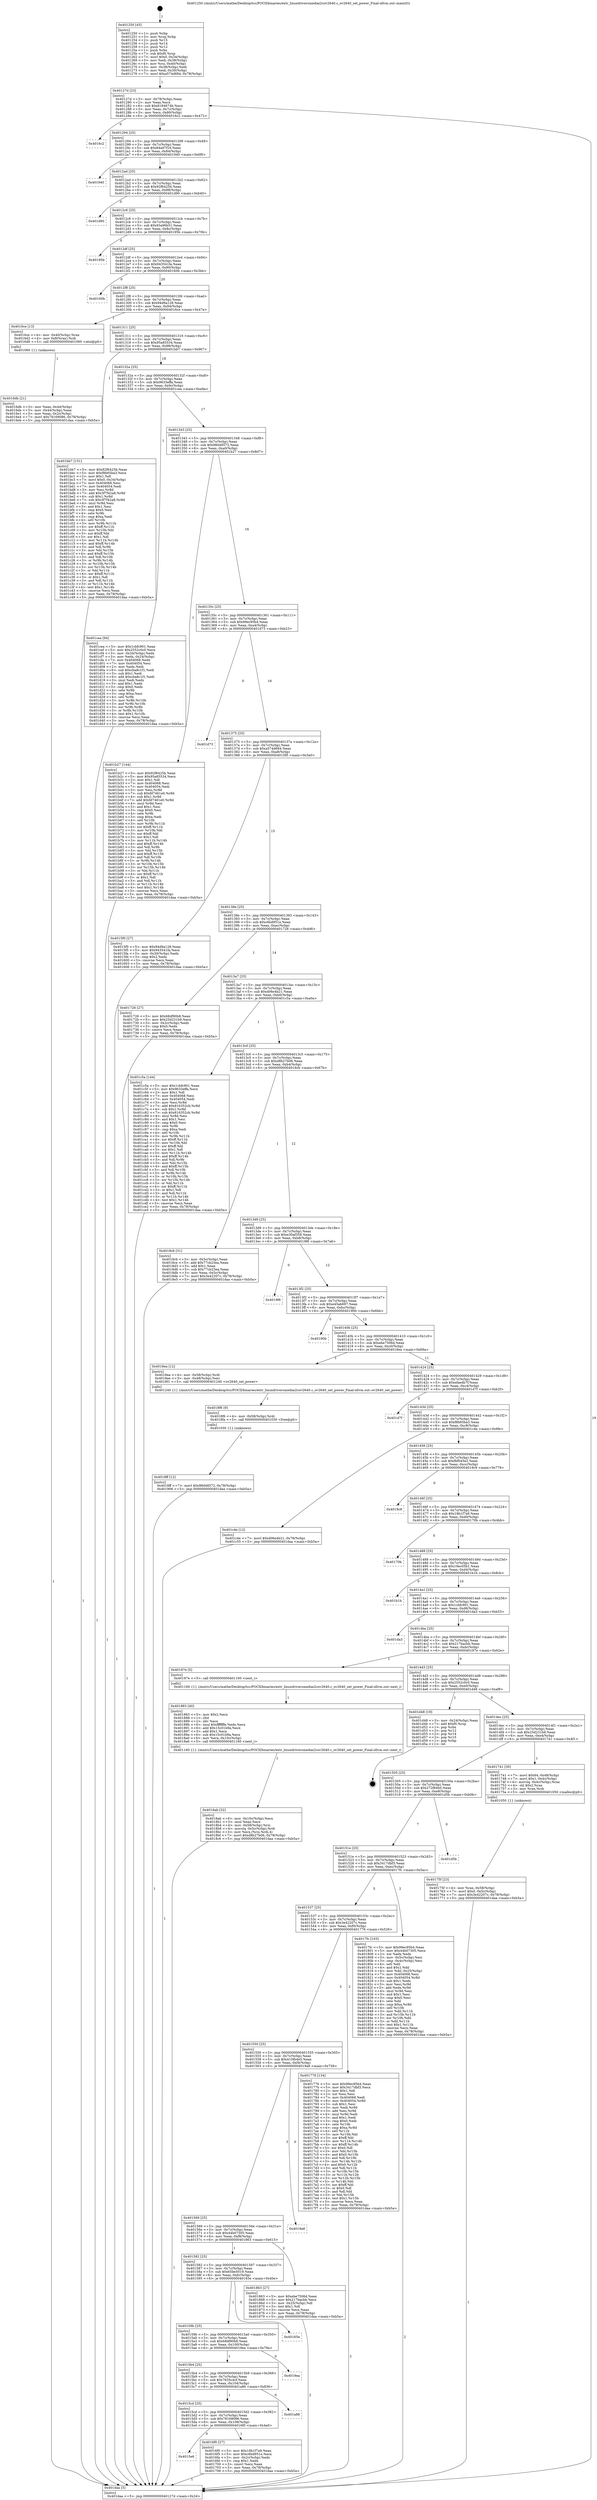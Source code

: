 digraph "0x401250" {
  label = "0x401250 (/mnt/c/Users/mathe/Desktop/tcc/POCII/binaries/extr_linuxdriversmediai2cov2640.c_ov2640_set_power_Final-ollvm.out::main(0))"
  labelloc = "t"
  node[shape=record]

  Entry [label="",width=0.3,height=0.3,shape=circle,fillcolor=black,style=filled]
  "0x40127d" [label="{
     0x40127d [23]\l
     | [instrs]\l
     &nbsp;&nbsp;0x40127d \<+3\>: mov -0x78(%rbp),%eax\l
     &nbsp;&nbsp;0x401280 \<+2\>: mov %eax,%ecx\l
     &nbsp;&nbsp;0x401282 \<+6\>: sub $0x8184674b,%ecx\l
     &nbsp;&nbsp;0x401288 \<+3\>: mov %eax,-0x7c(%rbp)\l
     &nbsp;&nbsp;0x40128b \<+3\>: mov %ecx,-0x80(%rbp)\l
     &nbsp;&nbsp;0x40128e \<+6\>: je 00000000004016c2 \<main+0x472\>\l
  }"]
  "0x4016c2" [label="{
     0x4016c2\l
  }", style=dashed]
  "0x401294" [label="{
     0x401294 [25]\l
     | [instrs]\l
     &nbsp;&nbsp;0x401294 \<+5\>: jmp 0000000000401299 \<main+0x49\>\l
     &nbsp;&nbsp;0x401299 \<+3\>: mov -0x7c(%rbp),%eax\l
     &nbsp;&nbsp;0x40129c \<+5\>: sub $0x84a97f16,%eax\l
     &nbsp;&nbsp;0x4012a1 \<+6\>: mov %eax,-0x84(%rbp)\l
     &nbsp;&nbsp;0x4012a7 \<+6\>: je 0000000000401940 \<main+0x6f0\>\l
  }"]
  Exit [label="",width=0.3,height=0.3,shape=circle,fillcolor=black,style=filled,peripheries=2]
  "0x401940" [label="{
     0x401940\l
  }", style=dashed]
  "0x4012ad" [label="{
     0x4012ad [25]\l
     | [instrs]\l
     &nbsp;&nbsp;0x4012ad \<+5\>: jmp 00000000004012b2 \<main+0x62\>\l
     &nbsp;&nbsp;0x4012b2 \<+3\>: mov -0x7c(%rbp),%eax\l
     &nbsp;&nbsp;0x4012b5 \<+5\>: sub $0x92f6425b,%eax\l
     &nbsp;&nbsp;0x4012ba \<+6\>: mov %eax,-0x88(%rbp)\l
     &nbsp;&nbsp;0x4012c0 \<+6\>: je 0000000000401d90 \<main+0xb40\>\l
  }"]
  "0x4018ff" [label="{
     0x4018ff [12]\l
     | [instrs]\l
     &nbsp;&nbsp;0x4018ff \<+7\>: movl $0x98d48572,-0x78(%rbp)\l
     &nbsp;&nbsp;0x401906 \<+5\>: jmp 0000000000401daa \<main+0xb5a\>\l
  }"]
  "0x401d90" [label="{
     0x401d90\l
  }", style=dashed]
  "0x4012c6" [label="{
     0x4012c6 [25]\l
     | [instrs]\l
     &nbsp;&nbsp;0x4012c6 \<+5\>: jmp 00000000004012cb \<main+0x7b\>\l
     &nbsp;&nbsp;0x4012cb \<+3\>: mov -0x7c(%rbp),%eax\l
     &nbsp;&nbsp;0x4012ce \<+5\>: sub $0x93a96b51,%eax\l
     &nbsp;&nbsp;0x4012d3 \<+6\>: mov %eax,-0x8c(%rbp)\l
     &nbsp;&nbsp;0x4012d9 \<+6\>: je 000000000040195b \<main+0x70b\>\l
  }"]
  "0x4018f6" [label="{
     0x4018f6 [9]\l
     | [instrs]\l
     &nbsp;&nbsp;0x4018f6 \<+4\>: mov -0x58(%rbp),%rdi\l
     &nbsp;&nbsp;0x4018fa \<+5\>: call 0000000000401030 \<free@plt\>\l
     | [calls]\l
     &nbsp;&nbsp;0x401030 \{1\} (unknown)\l
  }"]
  "0x40195b" [label="{
     0x40195b\l
  }", style=dashed]
  "0x4012df" [label="{
     0x4012df [25]\l
     | [instrs]\l
     &nbsp;&nbsp;0x4012df \<+5\>: jmp 00000000004012e4 \<main+0x94\>\l
     &nbsp;&nbsp;0x4012e4 \<+3\>: mov -0x7c(%rbp),%eax\l
     &nbsp;&nbsp;0x4012e7 \<+5\>: sub $0x943541fa,%eax\l
     &nbsp;&nbsp;0x4012ec \<+6\>: mov %eax,-0x90(%rbp)\l
     &nbsp;&nbsp;0x4012f2 \<+6\>: je 000000000040160b \<main+0x3bb\>\l
  }"]
  "0x4018ab" [label="{
     0x4018ab [32]\l
     | [instrs]\l
     &nbsp;&nbsp;0x4018ab \<+6\>: mov -0x10c(%rbp),%ecx\l
     &nbsp;&nbsp;0x4018b1 \<+3\>: imul %eax,%ecx\l
     &nbsp;&nbsp;0x4018b4 \<+4\>: mov -0x58(%rbp),%rsi\l
     &nbsp;&nbsp;0x4018b8 \<+4\>: movslq -0x5c(%rbp),%rdi\l
     &nbsp;&nbsp;0x4018bc \<+3\>: mov %ecx,(%rsi,%rdi,4)\l
     &nbsp;&nbsp;0x4018bf \<+7\>: movl $0xd8b27b06,-0x78(%rbp)\l
     &nbsp;&nbsp;0x4018c6 \<+5\>: jmp 0000000000401daa \<main+0xb5a\>\l
  }"]
  "0x40160b" [label="{
     0x40160b\l
  }", style=dashed]
  "0x4012f8" [label="{
     0x4012f8 [25]\l
     | [instrs]\l
     &nbsp;&nbsp;0x4012f8 \<+5\>: jmp 00000000004012fd \<main+0xad\>\l
     &nbsp;&nbsp;0x4012fd \<+3\>: mov -0x7c(%rbp),%eax\l
     &nbsp;&nbsp;0x401300 \<+5\>: sub $0x94d9a128,%eax\l
     &nbsp;&nbsp;0x401305 \<+6\>: mov %eax,-0x94(%rbp)\l
     &nbsp;&nbsp;0x40130b \<+6\>: je 00000000004016ce \<main+0x47e\>\l
  }"]
  "0x401883" [label="{
     0x401883 [40]\l
     | [instrs]\l
     &nbsp;&nbsp;0x401883 \<+5\>: mov $0x2,%ecx\l
     &nbsp;&nbsp;0x401888 \<+1\>: cltd\l
     &nbsp;&nbsp;0x401889 \<+2\>: idiv %ecx\l
     &nbsp;&nbsp;0x40188b \<+6\>: imul $0xfffffffe,%edx,%ecx\l
     &nbsp;&nbsp;0x401891 \<+6\>: add $0x15c01b9a,%ecx\l
     &nbsp;&nbsp;0x401897 \<+3\>: add $0x1,%ecx\l
     &nbsp;&nbsp;0x40189a \<+6\>: sub $0x15c01b9a,%ecx\l
     &nbsp;&nbsp;0x4018a0 \<+6\>: mov %ecx,-0x10c(%rbp)\l
     &nbsp;&nbsp;0x4018a6 \<+5\>: call 0000000000401160 \<next_i\>\l
     | [calls]\l
     &nbsp;&nbsp;0x401160 \{1\} (/mnt/c/Users/mathe/Desktop/tcc/POCII/binaries/extr_linuxdriversmediai2cov2640.c_ov2640_set_power_Final-ollvm.out::next_i)\l
  }"]
  "0x4016ce" [label="{
     0x4016ce [13]\l
     | [instrs]\l
     &nbsp;&nbsp;0x4016ce \<+4\>: mov -0x40(%rbp),%rax\l
     &nbsp;&nbsp;0x4016d2 \<+4\>: mov 0x8(%rax),%rdi\l
     &nbsp;&nbsp;0x4016d6 \<+5\>: call 0000000000401060 \<atoi@plt\>\l
     | [calls]\l
     &nbsp;&nbsp;0x401060 \{1\} (unknown)\l
  }"]
  "0x401311" [label="{
     0x401311 [25]\l
     | [instrs]\l
     &nbsp;&nbsp;0x401311 \<+5\>: jmp 0000000000401316 \<main+0xc6\>\l
     &nbsp;&nbsp;0x401316 \<+3\>: mov -0x7c(%rbp),%eax\l
     &nbsp;&nbsp;0x401319 \<+5\>: sub $0x95a85534,%eax\l
     &nbsp;&nbsp;0x40131e \<+6\>: mov %eax,-0x98(%rbp)\l
     &nbsp;&nbsp;0x401324 \<+6\>: je 0000000000401bb7 \<main+0x967\>\l
  }"]
  "0x40175f" [label="{
     0x40175f [23]\l
     | [instrs]\l
     &nbsp;&nbsp;0x40175f \<+4\>: mov %rax,-0x58(%rbp)\l
     &nbsp;&nbsp;0x401763 \<+7\>: movl $0x0,-0x5c(%rbp)\l
     &nbsp;&nbsp;0x40176a \<+7\>: movl $0x3e42207c,-0x78(%rbp)\l
     &nbsp;&nbsp;0x401771 \<+5\>: jmp 0000000000401daa \<main+0xb5a\>\l
  }"]
  "0x401bb7" [label="{
     0x401bb7 [151]\l
     | [instrs]\l
     &nbsp;&nbsp;0x401bb7 \<+5\>: mov $0x92f6425b,%eax\l
     &nbsp;&nbsp;0x401bbc \<+5\>: mov $0xf8b65ba3,%ecx\l
     &nbsp;&nbsp;0x401bc1 \<+2\>: mov $0x1,%dl\l
     &nbsp;&nbsp;0x401bc3 \<+7\>: movl $0x0,-0x34(%rbp)\l
     &nbsp;&nbsp;0x401bca \<+7\>: mov 0x404068,%esi\l
     &nbsp;&nbsp;0x401bd1 \<+7\>: mov 0x404054,%edi\l
     &nbsp;&nbsp;0x401bd8 \<+3\>: mov %esi,%r8d\l
     &nbsp;&nbsp;0x401bdb \<+7\>: add $0x3f7f42a8,%r8d\l
     &nbsp;&nbsp;0x401be2 \<+4\>: sub $0x1,%r8d\l
     &nbsp;&nbsp;0x401be6 \<+7\>: sub $0x3f7f42a8,%r8d\l
     &nbsp;&nbsp;0x401bed \<+4\>: imul %r8d,%esi\l
     &nbsp;&nbsp;0x401bf1 \<+3\>: and $0x1,%esi\l
     &nbsp;&nbsp;0x401bf4 \<+3\>: cmp $0x0,%esi\l
     &nbsp;&nbsp;0x401bf7 \<+4\>: sete %r9b\l
     &nbsp;&nbsp;0x401bfb \<+3\>: cmp $0xa,%edi\l
     &nbsp;&nbsp;0x401bfe \<+4\>: setl %r10b\l
     &nbsp;&nbsp;0x401c02 \<+3\>: mov %r9b,%r11b\l
     &nbsp;&nbsp;0x401c05 \<+4\>: xor $0xff,%r11b\l
     &nbsp;&nbsp;0x401c09 \<+3\>: mov %r10b,%bl\l
     &nbsp;&nbsp;0x401c0c \<+3\>: xor $0xff,%bl\l
     &nbsp;&nbsp;0x401c0f \<+3\>: xor $0x1,%dl\l
     &nbsp;&nbsp;0x401c12 \<+3\>: mov %r11b,%r14b\l
     &nbsp;&nbsp;0x401c15 \<+4\>: and $0xff,%r14b\l
     &nbsp;&nbsp;0x401c19 \<+3\>: and %dl,%r9b\l
     &nbsp;&nbsp;0x401c1c \<+3\>: mov %bl,%r15b\l
     &nbsp;&nbsp;0x401c1f \<+4\>: and $0xff,%r15b\l
     &nbsp;&nbsp;0x401c23 \<+3\>: and %dl,%r10b\l
     &nbsp;&nbsp;0x401c26 \<+3\>: or %r9b,%r14b\l
     &nbsp;&nbsp;0x401c29 \<+3\>: or %r10b,%r15b\l
     &nbsp;&nbsp;0x401c2c \<+3\>: xor %r15b,%r14b\l
     &nbsp;&nbsp;0x401c2f \<+3\>: or %bl,%r11b\l
     &nbsp;&nbsp;0x401c32 \<+4\>: xor $0xff,%r11b\l
     &nbsp;&nbsp;0x401c36 \<+3\>: or $0x1,%dl\l
     &nbsp;&nbsp;0x401c39 \<+3\>: and %dl,%r11b\l
     &nbsp;&nbsp;0x401c3c \<+3\>: or %r11b,%r14b\l
     &nbsp;&nbsp;0x401c3f \<+4\>: test $0x1,%r14b\l
     &nbsp;&nbsp;0x401c43 \<+3\>: cmovne %ecx,%eax\l
     &nbsp;&nbsp;0x401c46 \<+3\>: mov %eax,-0x78(%rbp)\l
     &nbsp;&nbsp;0x401c49 \<+5\>: jmp 0000000000401daa \<main+0xb5a\>\l
  }"]
  "0x40132a" [label="{
     0x40132a [25]\l
     | [instrs]\l
     &nbsp;&nbsp;0x40132a \<+5\>: jmp 000000000040132f \<main+0xdf\>\l
     &nbsp;&nbsp;0x40132f \<+3\>: mov -0x7c(%rbp),%eax\l
     &nbsp;&nbsp;0x401332 \<+5\>: sub $0x9633effa,%eax\l
     &nbsp;&nbsp;0x401337 \<+6\>: mov %eax,-0x9c(%rbp)\l
     &nbsp;&nbsp;0x40133d \<+6\>: je 0000000000401cea \<main+0xa9a\>\l
  }"]
  "0x4015e6" [label="{
     0x4015e6\l
  }", style=dashed]
  "0x401cea" [label="{
     0x401cea [94]\l
     | [instrs]\l
     &nbsp;&nbsp;0x401cea \<+5\>: mov $0x1cbfc901,%eax\l
     &nbsp;&nbsp;0x401cef \<+5\>: mov $0x2552c0c0,%ecx\l
     &nbsp;&nbsp;0x401cf4 \<+3\>: mov -0x34(%rbp),%edx\l
     &nbsp;&nbsp;0x401cf7 \<+3\>: mov %edx,-0x24(%rbp)\l
     &nbsp;&nbsp;0x401cfa \<+7\>: mov 0x404068,%edx\l
     &nbsp;&nbsp;0x401d01 \<+7\>: mov 0x404054,%esi\l
     &nbsp;&nbsp;0x401d08 \<+2\>: mov %edx,%edi\l
     &nbsp;&nbsp;0x401d0a \<+6\>: sub $0xcba8c1f1,%edi\l
     &nbsp;&nbsp;0x401d10 \<+3\>: sub $0x1,%edi\l
     &nbsp;&nbsp;0x401d13 \<+6\>: add $0xcba8c1f1,%edi\l
     &nbsp;&nbsp;0x401d19 \<+3\>: imul %edi,%edx\l
     &nbsp;&nbsp;0x401d1c \<+3\>: and $0x1,%edx\l
     &nbsp;&nbsp;0x401d1f \<+3\>: cmp $0x0,%edx\l
     &nbsp;&nbsp;0x401d22 \<+4\>: sete %r8b\l
     &nbsp;&nbsp;0x401d26 \<+3\>: cmp $0xa,%esi\l
     &nbsp;&nbsp;0x401d29 \<+4\>: setl %r9b\l
     &nbsp;&nbsp;0x401d2d \<+3\>: mov %r8b,%r10b\l
     &nbsp;&nbsp;0x401d30 \<+3\>: and %r9b,%r10b\l
     &nbsp;&nbsp;0x401d33 \<+3\>: xor %r9b,%r8b\l
     &nbsp;&nbsp;0x401d36 \<+3\>: or %r8b,%r10b\l
     &nbsp;&nbsp;0x401d39 \<+4\>: test $0x1,%r10b\l
     &nbsp;&nbsp;0x401d3d \<+3\>: cmovne %ecx,%eax\l
     &nbsp;&nbsp;0x401d40 \<+3\>: mov %eax,-0x78(%rbp)\l
     &nbsp;&nbsp;0x401d43 \<+5\>: jmp 0000000000401daa \<main+0xb5a\>\l
  }"]
  "0x401343" [label="{
     0x401343 [25]\l
     | [instrs]\l
     &nbsp;&nbsp;0x401343 \<+5\>: jmp 0000000000401348 \<main+0xf8\>\l
     &nbsp;&nbsp;0x401348 \<+3\>: mov -0x7c(%rbp),%eax\l
     &nbsp;&nbsp;0x40134b \<+5\>: sub $0x98d48572,%eax\l
     &nbsp;&nbsp;0x401350 \<+6\>: mov %eax,-0xa0(%rbp)\l
     &nbsp;&nbsp;0x401356 \<+6\>: je 0000000000401b27 \<main+0x8d7\>\l
  }"]
  "0x4016f0" [label="{
     0x4016f0 [27]\l
     | [instrs]\l
     &nbsp;&nbsp;0x4016f0 \<+5\>: mov $0x18b1f7a9,%eax\l
     &nbsp;&nbsp;0x4016f5 \<+5\>: mov $0xc6bd951e,%ecx\l
     &nbsp;&nbsp;0x4016fa \<+3\>: mov -0x2c(%rbp),%edx\l
     &nbsp;&nbsp;0x4016fd \<+3\>: cmp $0x1,%edx\l
     &nbsp;&nbsp;0x401700 \<+3\>: cmovl %ecx,%eax\l
     &nbsp;&nbsp;0x401703 \<+3\>: mov %eax,-0x78(%rbp)\l
     &nbsp;&nbsp;0x401706 \<+5\>: jmp 0000000000401daa \<main+0xb5a\>\l
  }"]
  "0x401b27" [label="{
     0x401b27 [144]\l
     | [instrs]\l
     &nbsp;&nbsp;0x401b27 \<+5\>: mov $0x92f6425b,%eax\l
     &nbsp;&nbsp;0x401b2c \<+5\>: mov $0x95a85534,%ecx\l
     &nbsp;&nbsp;0x401b31 \<+2\>: mov $0x1,%dl\l
     &nbsp;&nbsp;0x401b33 \<+7\>: mov 0x404068,%esi\l
     &nbsp;&nbsp;0x401b3a \<+7\>: mov 0x404054,%edi\l
     &nbsp;&nbsp;0x401b41 \<+3\>: mov %esi,%r8d\l
     &nbsp;&nbsp;0x401b44 \<+7\>: sub $0xfd7461e0,%r8d\l
     &nbsp;&nbsp;0x401b4b \<+4\>: sub $0x1,%r8d\l
     &nbsp;&nbsp;0x401b4f \<+7\>: add $0xfd7461e0,%r8d\l
     &nbsp;&nbsp;0x401b56 \<+4\>: imul %r8d,%esi\l
     &nbsp;&nbsp;0x401b5a \<+3\>: and $0x1,%esi\l
     &nbsp;&nbsp;0x401b5d \<+3\>: cmp $0x0,%esi\l
     &nbsp;&nbsp;0x401b60 \<+4\>: sete %r9b\l
     &nbsp;&nbsp;0x401b64 \<+3\>: cmp $0xa,%edi\l
     &nbsp;&nbsp;0x401b67 \<+4\>: setl %r10b\l
     &nbsp;&nbsp;0x401b6b \<+3\>: mov %r9b,%r11b\l
     &nbsp;&nbsp;0x401b6e \<+4\>: xor $0xff,%r11b\l
     &nbsp;&nbsp;0x401b72 \<+3\>: mov %r10b,%bl\l
     &nbsp;&nbsp;0x401b75 \<+3\>: xor $0xff,%bl\l
     &nbsp;&nbsp;0x401b78 \<+3\>: xor $0x1,%dl\l
     &nbsp;&nbsp;0x401b7b \<+3\>: mov %r11b,%r14b\l
     &nbsp;&nbsp;0x401b7e \<+4\>: and $0xff,%r14b\l
     &nbsp;&nbsp;0x401b82 \<+3\>: and %dl,%r9b\l
     &nbsp;&nbsp;0x401b85 \<+3\>: mov %bl,%r15b\l
     &nbsp;&nbsp;0x401b88 \<+4\>: and $0xff,%r15b\l
     &nbsp;&nbsp;0x401b8c \<+3\>: and %dl,%r10b\l
     &nbsp;&nbsp;0x401b8f \<+3\>: or %r9b,%r14b\l
     &nbsp;&nbsp;0x401b92 \<+3\>: or %r10b,%r15b\l
     &nbsp;&nbsp;0x401b95 \<+3\>: xor %r15b,%r14b\l
     &nbsp;&nbsp;0x401b98 \<+3\>: or %bl,%r11b\l
     &nbsp;&nbsp;0x401b9b \<+4\>: xor $0xff,%r11b\l
     &nbsp;&nbsp;0x401b9f \<+3\>: or $0x1,%dl\l
     &nbsp;&nbsp;0x401ba2 \<+3\>: and %dl,%r11b\l
     &nbsp;&nbsp;0x401ba5 \<+3\>: or %r11b,%r14b\l
     &nbsp;&nbsp;0x401ba8 \<+4\>: test $0x1,%r14b\l
     &nbsp;&nbsp;0x401bac \<+3\>: cmovne %ecx,%eax\l
     &nbsp;&nbsp;0x401baf \<+3\>: mov %eax,-0x78(%rbp)\l
     &nbsp;&nbsp;0x401bb2 \<+5\>: jmp 0000000000401daa \<main+0xb5a\>\l
  }"]
  "0x40135c" [label="{
     0x40135c [25]\l
     | [instrs]\l
     &nbsp;&nbsp;0x40135c \<+5\>: jmp 0000000000401361 \<main+0x111\>\l
     &nbsp;&nbsp;0x401361 \<+3\>: mov -0x7c(%rbp),%eax\l
     &nbsp;&nbsp;0x401364 \<+5\>: sub $0x99ec95b4,%eax\l
     &nbsp;&nbsp;0x401369 \<+6\>: mov %eax,-0xa4(%rbp)\l
     &nbsp;&nbsp;0x40136f \<+6\>: je 0000000000401d73 \<main+0xb23\>\l
  }"]
  "0x4015cd" [label="{
     0x4015cd [25]\l
     | [instrs]\l
     &nbsp;&nbsp;0x4015cd \<+5\>: jmp 00000000004015d2 \<main+0x382\>\l
     &nbsp;&nbsp;0x4015d2 \<+3\>: mov -0x7c(%rbp),%eax\l
     &nbsp;&nbsp;0x4015d5 \<+5\>: sub $0x78169086,%eax\l
     &nbsp;&nbsp;0x4015da \<+6\>: mov %eax,-0x108(%rbp)\l
     &nbsp;&nbsp;0x4015e0 \<+6\>: je 00000000004016f0 \<main+0x4a0\>\l
  }"]
  "0x401d73" [label="{
     0x401d73\l
  }", style=dashed]
  "0x401375" [label="{
     0x401375 [25]\l
     | [instrs]\l
     &nbsp;&nbsp;0x401375 \<+5\>: jmp 000000000040137a \<main+0x12a\>\l
     &nbsp;&nbsp;0x40137a \<+3\>: mov -0x7c(%rbp),%eax\l
     &nbsp;&nbsp;0x40137d \<+5\>: sub $0xa574d684,%eax\l
     &nbsp;&nbsp;0x401382 \<+6\>: mov %eax,-0xa8(%rbp)\l
     &nbsp;&nbsp;0x401388 \<+6\>: je 00000000004015f0 \<main+0x3a0\>\l
  }"]
  "0x401a86" [label="{
     0x401a86\l
  }", style=dashed]
  "0x4015f0" [label="{
     0x4015f0 [27]\l
     | [instrs]\l
     &nbsp;&nbsp;0x4015f0 \<+5\>: mov $0x94d9a128,%eax\l
     &nbsp;&nbsp;0x4015f5 \<+5\>: mov $0x943541fa,%ecx\l
     &nbsp;&nbsp;0x4015fa \<+3\>: mov -0x30(%rbp),%edx\l
     &nbsp;&nbsp;0x4015fd \<+3\>: cmp $0x2,%edx\l
     &nbsp;&nbsp;0x401600 \<+3\>: cmovne %ecx,%eax\l
     &nbsp;&nbsp;0x401603 \<+3\>: mov %eax,-0x78(%rbp)\l
     &nbsp;&nbsp;0x401606 \<+5\>: jmp 0000000000401daa \<main+0xb5a\>\l
  }"]
  "0x40138e" [label="{
     0x40138e [25]\l
     | [instrs]\l
     &nbsp;&nbsp;0x40138e \<+5\>: jmp 0000000000401393 \<main+0x143\>\l
     &nbsp;&nbsp;0x401393 \<+3\>: mov -0x7c(%rbp),%eax\l
     &nbsp;&nbsp;0x401396 \<+5\>: sub $0xc6bd951e,%eax\l
     &nbsp;&nbsp;0x40139b \<+6\>: mov %eax,-0xac(%rbp)\l
     &nbsp;&nbsp;0x4013a1 \<+6\>: je 0000000000401726 \<main+0x4d6\>\l
  }"]
  "0x401daa" [label="{
     0x401daa [5]\l
     | [instrs]\l
     &nbsp;&nbsp;0x401daa \<+5\>: jmp 000000000040127d \<main+0x2d\>\l
  }"]
  "0x401250" [label="{
     0x401250 [45]\l
     | [instrs]\l
     &nbsp;&nbsp;0x401250 \<+1\>: push %rbp\l
     &nbsp;&nbsp;0x401251 \<+3\>: mov %rsp,%rbp\l
     &nbsp;&nbsp;0x401254 \<+2\>: push %r15\l
     &nbsp;&nbsp;0x401256 \<+2\>: push %r14\l
     &nbsp;&nbsp;0x401258 \<+2\>: push %r12\l
     &nbsp;&nbsp;0x40125a \<+1\>: push %rbx\l
     &nbsp;&nbsp;0x40125b \<+7\>: sub $0xf0,%rsp\l
     &nbsp;&nbsp;0x401262 \<+7\>: movl $0x0,-0x34(%rbp)\l
     &nbsp;&nbsp;0x401269 \<+3\>: mov %edi,-0x38(%rbp)\l
     &nbsp;&nbsp;0x40126c \<+4\>: mov %rsi,-0x40(%rbp)\l
     &nbsp;&nbsp;0x401270 \<+3\>: mov -0x38(%rbp),%edi\l
     &nbsp;&nbsp;0x401273 \<+3\>: mov %edi,-0x30(%rbp)\l
     &nbsp;&nbsp;0x401276 \<+7\>: movl $0xa574d684,-0x78(%rbp)\l
  }"]
  "0x4016db" [label="{
     0x4016db [21]\l
     | [instrs]\l
     &nbsp;&nbsp;0x4016db \<+3\>: mov %eax,-0x44(%rbp)\l
     &nbsp;&nbsp;0x4016de \<+3\>: mov -0x44(%rbp),%eax\l
     &nbsp;&nbsp;0x4016e1 \<+3\>: mov %eax,-0x2c(%rbp)\l
     &nbsp;&nbsp;0x4016e4 \<+7\>: movl $0x78169086,-0x78(%rbp)\l
     &nbsp;&nbsp;0x4016eb \<+5\>: jmp 0000000000401daa \<main+0xb5a\>\l
  }"]
  "0x4015b4" [label="{
     0x4015b4 [25]\l
     | [instrs]\l
     &nbsp;&nbsp;0x4015b4 \<+5\>: jmp 00000000004015b9 \<main+0x369\>\l
     &nbsp;&nbsp;0x4015b9 \<+3\>: mov -0x7c(%rbp),%eax\l
     &nbsp;&nbsp;0x4015bc \<+5\>: sub $0x7635c4cf,%eax\l
     &nbsp;&nbsp;0x4015c1 \<+6\>: mov %eax,-0x104(%rbp)\l
     &nbsp;&nbsp;0x4015c7 \<+6\>: je 0000000000401a86 \<main+0x836\>\l
  }"]
  "0x401726" [label="{
     0x401726 [27]\l
     | [instrs]\l
     &nbsp;&nbsp;0x401726 \<+5\>: mov $0x68df90b8,%eax\l
     &nbsp;&nbsp;0x40172b \<+5\>: mov $0x25d231b9,%ecx\l
     &nbsp;&nbsp;0x401730 \<+3\>: mov -0x2c(%rbp),%edx\l
     &nbsp;&nbsp;0x401733 \<+3\>: cmp $0x0,%edx\l
     &nbsp;&nbsp;0x401736 \<+3\>: cmove %ecx,%eax\l
     &nbsp;&nbsp;0x401739 \<+3\>: mov %eax,-0x78(%rbp)\l
     &nbsp;&nbsp;0x40173c \<+5\>: jmp 0000000000401daa \<main+0xb5a\>\l
  }"]
  "0x4013a7" [label="{
     0x4013a7 [25]\l
     | [instrs]\l
     &nbsp;&nbsp;0x4013a7 \<+5\>: jmp 00000000004013ac \<main+0x15c\>\l
     &nbsp;&nbsp;0x4013ac \<+3\>: mov -0x7c(%rbp),%eax\l
     &nbsp;&nbsp;0x4013af \<+5\>: sub $0xd06e4b21,%eax\l
     &nbsp;&nbsp;0x4013b4 \<+6\>: mov %eax,-0xb0(%rbp)\l
     &nbsp;&nbsp;0x4013ba \<+6\>: je 0000000000401c5a \<main+0xa0a\>\l
  }"]
  "0x4019ea" [label="{
     0x4019ea\l
  }", style=dashed]
  "0x401c5a" [label="{
     0x401c5a [144]\l
     | [instrs]\l
     &nbsp;&nbsp;0x401c5a \<+5\>: mov $0x1cbfc901,%eax\l
     &nbsp;&nbsp;0x401c5f \<+5\>: mov $0x9633effa,%ecx\l
     &nbsp;&nbsp;0x401c64 \<+2\>: mov $0x1,%dl\l
     &nbsp;&nbsp;0x401c66 \<+7\>: mov 0x404068,%esi\l
     &nbsp;&nbsp;0x401c6d \<+7\>: mov 0x404054,%edi\l
     &nbsp;&nbsp;0x401c74 \<+3\>: mov %esi,%r8d\l
     &nbsp;&nbsp;0x401c77 \<+7\>: add $0x816352cb,%r8d\l
     &nbsp;&nbsp;0x401c7e \<+4\>: sub $0x1,%r8d\l
     &nbsp;&nbsp;0x401c82 \<+7\>: sub $0x816352cb,%r8d\l
     &nbsp;&nbsp;0x401c89 \<+4\>: imul %r8d,%esi\l
     &nbsp;&nbsp;0x401c8d \<+3\>: and $0x1,%esi\l
     &nbsp;&nbsp;0x401c90 \<+3\>: cmp $0x0,%esi\l
     &nbsp;&nbsp;0x401c93 \<+4\>: sete %r9b\l
     &nbsp;&nbsp;0x401c97 \<+3\>: cmp $0xa,%edi\l
     &nbsp;&nbsp;0x401c9a \<+4\>: setl %r10b\l
     &nbsp;&nbsp;0x401c9e \<+3\>: mov %r9b,%r11b\l
     &nbsp;&nbsp;0x401ca1 \<+4\>: xor $0xff,%r11b\l
     &nbsp;&nbsp;0x401ca5 \<+3\>: mov %r10b,%bl\l
     &nbsp;&nbsp;0x401ca8 \<+3\>: xor $0xff,%bl\l
     &nbsp;&nbsp;0x401cab \<+3\>: xor $0x1,%dl\l
     &nbsp;&nbsp;0x401cae \<+3\>: mov %r11b,%r14b\l
     &nbsp;&nbsp;0x401cb1 \<+4\>: and $0xff,%r14b\l
     &nbsp;&nbsp;0x401cb5 \<+3\>: and %dl,%r9b\l
     &nbsp;&nbsp;0x401cb8 \<+3\>: mov %bl,%r15b\l
     &nbsp;&nbsp;0x401cbb \<+4\>: and $0xff,%r15b\l
     &nbsp;&nbsp;0x401cbf \<+3\>: and %dl,%r10b\l
     &nbsp;&nbsp;0x401cc2 \<+3\>: or %r9b,%r14b\l
     &nbsp;&nbsp;0x401cc5 \<+3\>: or %r10b,%r15b\l
     &nbsp;&nbsp;0x401cc8 \<+3\>: xor %r15b,%r14b\l
     &nbsp;&nbsp;0x401ccb \<+3\>: or %bl,%r11b\l
     &nbsp;&nbsp;0x401cce \<+4\>: xor $0xff,%r11b\l
     &nbsp;&nbsp;0x401cd2 \<+3\>: or $0x1,%dl\l
     &nbsp;&nbsp;0x401cd5 \<+3\>: and %dl,%r11b\l
     &nbsp;&nbsp;0x401cd8 \<+3\>: or %r11b,%r14b\l
     &nbsp;&nbsp;0x401cdb \<+4\>: test $0x1,%r14b\l
     &nbsp;&nbsp;0x401cdf \<+3\>: cmovne %ecx,%eax\l
     &nbsp;&nbsp;0x401ce2 \<+3\>: mov %eax,-0x78(%rbp)\l
     &nbsp;&nbsp;0x401ce5 \<+5\>: jmp 0000000000401daa \<main+0xb5a\>\l
  }"]
  "0x4013c0" [label="{
     0x4013c0 [25]\l
     | [instrs]\l
     &nbsp;&nbsp;0x4013c0 \<+5\>: jmp 00000000004013c5 \<main+0x175\>\l
     &nbsp;&nbsp;0x4013c5 \<+3\>: mov -0x7c(%rbp),%eax\l
     &nbsp;&nbsp;0x4013c8 \<+5\>: sub $0xd8b27b06,%eax\l
     &nbsp;&nbsp;0x4013cd \<+6\>: mov %eax,-0xb4(%rbp)\l
     &nbsp;&nbsp;0x4013d3 \<+6\>: je 00000000004018cb \<main+0x67b\>\l
  }"]
  "0x40159b" [label="{
     0x40159b [25]\l
     | [instrs]\l
     &nbsp;&nbsp;0x40159b \<+5\>: jmp 00000000004015a0 \<main+0x350\>\l
     &nbsp;&nbsp;0x4015a0 \<+3\>: mov -0x7c(%rbp),%eax\l
     &nbsp;&nbsp;0x4015a3 \<+5\>: sub $0x68df90b8,%eax\l
     &nbsp;&nbsp;0x4015a8 \<+6\>: mov %eax,-0x100(%rbp)\l
     &nbsp;&nbsp;0x4015ae \<+6\>: je 00000000004019ea \<main+0x79a\>\l
  }"]
  "0x4018cb" [label="{
     0x4018cb [31]\l
     | [instrs]\l
     &nbsp;&nbsp;0x4018cb \<+3\>: mov -0x5c(%rbp),%eax\l
     &nbsp;&nbsp;0x4018ce \<+5\>: add $0x77cb23ea,%eax\l
     &nbsp;&nbsp;0x4018d3 \<+3\>: add $0x1,%eax\l
     &nbsp;&nbsp;0x4018d6 \<+5\>: sub $0x77cb23ea,%eax\l
     &nbsp;&nbsp;0x4018db \<+3\>: mov %eax,-0x5c(%rbp)\l
     &nbsp;&nbsp;0x4018de \<+7\>: movl $0x3e42207c,-0x78(%rbp)\l
     &nbsp;&nbsp;0x4018e5 \<+5\>: jmp 0000000000401daa \<main+0xb5a\>\l
  }"]
  "0x4013d9" [label="{
     0x4013d9 [25]\l
     | [instrs]\l
     &nbsp;&nbsp;0x4013d9 \<+5\>: jmp 00000000004013de \<main+0x18e\>\l
     &nbsp;&nbsp;0x4013de \<+3\>: mov -0x7c(%rbp),%eax\l
     &nbsp;&nbsp;0x4013e1 \<+5\>: sub $0xe30af358,%eax\l
     &nbsp;&nbsp;0x4013e6 \<+6\>: mov %eax,-0xb8(%rbp)\l
     &nbsp;&nbsp;0x4013ec \<+6\>: je 00000000004019f6 \<main+0x7a6\>\l
  }"]
  "0x40165e" [label="{
     0x40165e\l
  }", style=dashed]
  "0x4019f6" [label="{
     0x4019f6\l
  }", style=dashed]
  "0x4013f2" [label="{
     0x4013f2 [25]\l
     | [instrs]\l
     &nbsp;&nbsp;0x4013f2 \<+5\>: jmp 00000000004013f7 \<main+0x1a7\>\l
     &nbsp;&nbsp;0x4013f7 \<+3\>: mov -0x7c(%rbp),%eax\l
     &nbsp;&nbsp;0x4013fa \<+5\>: sub $0xe45ab697,%eax\l
     &nbsp;&nbsp;0x4013ff \<+6\>: mov %eax,-0xbc(%rbp)\l
     &nbsp;&nbsp;0x401405 \<+6\>: je 000000000040190b \<main+0x6bb\>\l
  }"]
  "0x401582" [label="{
     0x401582 [25]\l
     | [instrs]\l
     &nbsp;&nbsp;0x401582 \<+5\>: jmp 0000000000401587 \<main+0x337\>\l
     &nbsp;&nbsp;0x401587 \<+3\>: mov -0x7c(%rbp),%eax\l
     &nbsp;&nbsp;0x40158a \<+5\>: sub $0x65be5019,%eax\l
     &nbsp;&nbsp;0x40158f \<+6\>: mov %eax,-0xfc(%rbp)\l
     &nbsp;&nbsp;0x401595 \<+6\>: je 000000000040165e \<main+0x40e\>\l
  }"]
  "0x40190b" [label="{
     0x40190b\l
  }", style=dashed]
  "0x40140b" [label="{
     0x40140b [25]\l
     | [instrs]\l
     &nbsp;&nbsp;0x40140b \<+5\>: jmp 0000000000401410 \<main+0x1c0\>\l
     &nbsp;&nbsp;0x401410 \<+3\>: mov -0x7c(%rbp),%eax\l
     &nbsp;&nbsp;0x401413 \<+5\>: sub $0xebe7506d,%eax\l
     &nbsp;&nbsp;0x401418 \<+6\>: mov %eax,-0xc0(%rbp)\l
     &nbsp;&nbsp;0x40141e \<+6\>: je 00000000004018ea \<main+0x69a\>\l
  }"]
  "0x401863" [label="{
     0x401863 [27]\l
     | [instrs]\l
     &nbsp;&nbsp;0x401863 \<+5\>: mov $0xebe7506d,%eax\l
     &nbsp;&nbsp;0x401868 \<+5\>: mov $0x217bacbb,%ecx\l
     &nbsp;&nbsp;0x40186d \<+3\>: mov -0x25(%rbp),%dl\l
     &nbsp;&nbsp;0x401870 \<+3\>: test $0x1,%dl\l
     &nbsp;&nbsp;0x401873 \<+3\>: cmovne %ecx,%eax\l
     &nbsp;&nbsp;0x401876 \<+3\>: mov %eax,-0x78(%rbp)\l
     &nbsp;&nbsp;0x401879 \<+5\>: jmp 0000000000401daa \<main+0xb5a\>\l
  }"]
  "0x4018ea" [label="{
     0x4018ea [12]\l
     | [instrs]\l
     &nbsp;&nbsp;0x4018ea \<+4\>: mov -0x58(%rbp),%rdi\l
     &nbsp;&nbsp;0x4018ee \<+3\>: mov -0x48(%rbp),%esi\l
     &nbsp;&nbsp;0x4018f1 \<+5\>: call 0000000000401240 \<ov2640_set_power\>\l
     | [calls]\l
     &nbsp;&nbsp;0x401240 \{1\} (/mnt/c/Users/mathe/Desktop/tcc/POCII/binaries/extr_linuxdriversmediai2cov2640.c_ov2640_set_power_Final-ollvm.out::ov2640_set_power)\l
  }"]
  "0x401424" [label="{
     0x401424 [25]\l
     | [instrs]\l
     &nbsp;&nbsp;0x401424 \<+5\>: jmp 0000000000401429 \<main+0x1d9\>\l
     &nbsp;&nbsp;0x401429 \<+3\>: mov -0x7c(%rbp),%eax\l
     &nbsp;&nbsp;0x40142c \<+5\>: sub $0xefaedb7f,%eax\l
     &nbsp;&nbsp;0x401431 \<+6\>: mov %eax,-0xc4(%rbp)\l
     &nbsp;&nbsp;0x401437 \<+6\>: je 0000000000401d7f \<main+0xb2f\>\l
  }"]
  "0x401569" [label="{
     0x401569 [25]\l
     | [instrs]\l
     &nbsp;&nbsp;0x401569 \<+5\>: jmp 000000000040156e \<main+0x31e\>\l
     &nbsp;&nbsp;0x40156e \<+3\>: mov -0x7c(%rbp),%eax\l
     &nbsp;&nbsp;0x401571 \<+5\>: sub $0x44b07305,%eax\l
     &nbsp;&nbsp;0x401576 \<+6\>: mov %eax,-0xf8(%rbp)\l
     &nbsp;&nbsp;0x40157c \<+6\>: je 0000000000401863 \<main+0x613\>\l
  }"]
  "0x401d7f" [label="{
     0x401d7f\l
  }", style=dashed]
  "0x40143d" [label="{
     0x40143d [25]\l
     | [instrs]\l
     &nbsp;&nbsp;0x40143d \<+5\>: jmp 0000000000401442 \<main+0x1f2\>\l
     &nbsp;&nbsp;0x401442 \<+3\>: mov -0x7c(%rbp),%eax\l
     &nbsp;&nbsp;0x401445 \<+5\>: sub $0xf8b65ba3,%eax\l
     &nbsp;&nbsp;0x40144a \<+6\>: mov %eax,-0xc8(%rbp)\l
     &nbsp;&nbsp;0x401450 \<+6\>: je 0000000000401c4e \<main+0x9fe\>\l
  }"]
  "0x4019a8" [label="{
     0x4019a8\l
  }", style=dashed]
  "0x401c4e" [label="{
     0x401c4e [12]\l
     | [instrs]\l
     &nbsp;&nbsp;0x401c4e \<+7\>: movl $0xd06e4b21,-0x78(%rbp)\l
     &nbsp;&nbsp;0x401c55 \<+5\>: jmp 0000000000401daa \<main+0xb5a\>\l
  }"]
  "0x401456" [label="{
     0x401456 [25]\l
     | [instrs]\l
     &nbsp;&nbsp;0x401456 \<+5\>: jmp 000000000040145b \<main+0x20b\>\l
     &nbsp;&nbsp;0x40145b \<+3\>: mov -0x7c(%rbp),%eax\l
     &nbsp;&nbsp;0x40145e \<+5\>: sub $0xfbf045e2,%eax\l
     &nbsp;&nbsp;0x401463 \<+6\>: mov %eax,-0xcc(%rbp)\l
     &nbsp;&nbsp;0x401469 \<+6\>: je 00000000004019c9 \<main+0x779\>\l
  }"]
  "0x401550" [label="{
     0x401550 [25]\l
     | [instrs]\l
     &nbsp;&nbsp;0x401550 \<+5\>: jmp 0000000000401555 \<main+0x305\>\l
     &nbsp;&nbsp;0x401555 \<+3\>: mov -0x7c(%rbp),%eax\l
     &nbsp;&nbsp;0x401558 \<+5\>: sub $0x410fb4e5,%eax\l
     &nbsp;&nbsp;0x40155d \<+6\>: mov %eax,-0xf4(%rbp)\l
     &nbsp;&nbsp;0x401563 \<+6\>: je 00000000004019a8 \<main+0x758\>\l
  }"]
  "0x4019c9" [label="{
     0x4019c9\l
  }", style=dashed]
  "0x40146f" [label="{
     0x40146f [25]\l
     | [instrs]\l
     &nbsp;&nbsp;0x40146f \<+5\>: jmp 0000000000401474 \<main+0x224\>\l
     &nbsp;&nbsp;0x401474 \<+3\>: mov -0x7c(%rbp),%eax\l
     &nbsp;&nbsp;0x401477 \<+5\>: sub $0x18b1f7a9,%eax\l
     &nbsp;&nbsp;0x40147c \<+6\>: mov %eax,-0xd0(%rbp)\l
     &nbsp;&nbsp;0x401482 \<+6\>: je 000000000040170b \<main+0x4bb\>\l
  }"]
  "0x401776" [label="{
     0x401776 [134]\l
     | [instrs]\l
     &nbsp;&nbsp;0x401776 \<+5\>: mov $0x99ec95b4,%eax\l
     &nbsp;&nbsp;0x40177b \<+5\>: mov $0x3417dbf3,%ecx\l
     &nbsp;&nbsp;0x401780 \<+2\>: mov $0x1,%dl\l
     &nbsp;&nbsp;0x401782 \<+2\>: xor %esi,%esi\l
     &nbsp;&nbsp;0x401784 \<+7\>: mov 0x404068,%edi\l
     &nbsp;&nbsp;0x40178b \<+8\>: mov 0x404054,%r8d\l
     &nbsp;&nbsp;0x401793 \<+3\>: sub $0x1,%esi\l
     &nbsp;&nbsp;0x401796 \<+3\>: mov %edi,%r9d\l
     &nbsp;&nbsp;0x401799 \<+3\>: add %esi,%r9d\l
     &nbsp;&nbsp;0x40179c \<+4\>: imul %r9d,%edi\l
     &nbsp;&nbsp;0x4017a0 \<+3\>: and $0x1,%edi\l
     &nbsp;&nbsp;0x4017a3 \<+3\>: cmp $0x0,%edi\l
     &nbsp;&nbsp;0x4017a6 \<+4\>: sete %r10b\l
     &nbsp;&nbsp;0x4017aa \<+4\>: cmp $0xa,%r8d\l
     &nbsp;&nbsp;0x4017ae \<+4\>: setl %r11b\l
     &nbsp;&nbsp;0x4017b2 \<+3\>: mov %r10b,%bl\l
     &nbsp;&nbsp;0x4017b5 \<+3\>: xor $0xff,%bl\l
     &nbsp;&nbsp;0x4017b8 \<+3\>: mov %r11b,%r14b\l
     &nbsp;&nbsp;0x4017bb \<+4\>: xor $0xff,%r14b\l
     &nbsp;&nbsp;0x4017bf \<+3\>: xor $0x0,%dl\l
     &nbsp;&nbsp;0x4017c2 \<+3\>: mov %bl,%r15b\l
     &nbsp;&nbsp;0x4017c5 \<+4\>: and $0x0,%r15b\l
     &nbsp;&nbsp;0x4017c9 \<+3\>: and %dl,%r10b\l
     &nbsp;&nbsp;0x4017cc \<+3\>: mov %r14b,%r12b\l
     &nbsp;&nbsp;0x4017cf \<+4\>: and $0x0,%r12b\l
     &nbsp;&nbsp;0x4017d3 \<+3\>: and %dl,%r11b\l
     &nbsp;&nbsp;0x4017d6 \<+3\>: or %r10b,%r15b\l
     &nbsp;&nbsp;0x4017d9 \<+3\>: or %r11b,%r12b\l
     &nbsp;&nbsp;0x4017dc \<+3\>: xor %r12b,%r15b\l
     &nbsp;&nbsp;0x4017df \<+3\>: or %r14b,%bl\l
     &nbsp;&nbsp;0x4017e2 \<+3\>: xor $0xff,%bl\l
     &nbsp;&nbsp;0x4017e5 \<+3\>: or $0x0,%dl\l
     &nbsp;&nbsp;0x4017e8 \<+2\>: and %dl,%bl\l
     &nbsp;&nbsp;0x4017ea \<+3\>: or %bl,%r15b\l
     &nbsp;&nbsp;0x4017ed \<+4\>: test $0x1,%r15b\l
     &nbsp;&nbsp;0x4017f1 \<+3\>: cmovne %ecx,%eax\l
     &nbsp;&nbsp;0x4017f4 \<+3\>: mov %eax,-0x78(%rbp)\l
     &nbsp;&nbsp;0x4017f7 \<+5\>: jmp 0000000000401daa \<main+0xb5a\>\l
  }"]
  "0x40170b" [label="{
     0x40170b\l
  }", style=dashed]
  "0x401488" [label="{
     0x401488 [25]\l
     | [instrs]\l
     &nbsp;&nbsp;0x401488 \<+5\>: jmp 000000000040148d \<main+0x23d\>\l
     &nbsp;&nbsp;0x40148d \<+3\>: mov -0x7c(%rbp),%eax\l
     &nbsp;&nbsp;0x401490 \<+5\>: sub $0x19ec05b1,%eax\l
     &nbsp;&nbsp;0x401495 \<+6\>: mov %eax,-0xd4(%rbp)\l
     &nbsp;&nbsp;0x40149b \<+6\>: je 0000000000401b1b \<main+0x8cb\>\l
  }"]
  "0x401537" [label="{
     0x401537 [25]\l
     | [instrs]\l
     &nbsp;&nbsp;0x401537 \<+5\>: jmp 000000000040153c \<main+0x2ec\>\l
     &nbsp;&nbsp;0x40153c \<+3\>: mov -0x7c(%rbp),%eax\l
     &nbsp;&nbsp;0x40153f \<+5\>: sub $0x3e42207c,%eax\l
     &nbsp;&nbsp;0x401544 \<+6\>: mov %eax,-0xf0(%rbp)\l
     &nbsp;&nbsp;0x40154a \<+6\>: je 0000000000401776 \<main+0x526\>\l
  }"]
  "0x401b1b" [label="{
     0x401b1b\l
  }", style=dashed]
  "0x4014a1" [label="{
     0x4014a1 [25]\l
     | [instrs]\l
     &nbsp;&nbsp;0x4014a1 \<+5\>: jmp 00000000004014a6 \<main+0x256\>\l
     &nbsp;&nbsp;0x4014a6 \<+3\>: mov -0x7c(%rbp),%eax\l
     &nbsp;&nbsp;0x4014a9 \<+5\>: sub $0x1cbfc901,%eax\l
     &nbsp;&nbsp;0x4014ae \<+6\>: mov %eax,-0xd8(%rbp)\l
     &nbsp;&nbsp;0x4014b4 \<+6\>: je 0000000000401da3 \<main+0xb53\>\l
  }"]
  "0x4017fc" [label="{
     0x4017fc [103]\l
     | [instrs]\l
     &nbsp;&nbsp;0x4017fc \<+5\>: mov $0x99ec95b4,%eax\l
     &nbsp;&nbsp;0x401801 \<+5\>: mov $0x44b07305,%ecx\l
     &nbsp;&nbsp;0x401806 \<+2\>: xor %edx,%edx\l
     &nbsp;&nbsp;0x401808 \<+3\>: mov -0x5c(%rbp),%esi\l
     &nbsp;&nbsp;0x40180b \<+3\>: cmp -0x4c(%rbp),%esi\l
     &nbsp;&nbsp;0x40180e \<+4\>: setl %dil\l
     &nbsp;&nbsp;0x401812 \<+4\>: and $0x1,%dil\l
     &nbsp;&nbsp;0x401816 \<+4\>: mov %dil,-0x25(%rbp)\l
     &nbsp;&nbsp;0x40181a \<+7\>: mov 0x404068,%esi\l
     &nbsp;&nbsp;0x401821 \<+8\>: mov 0x404054,%r8d\l
     &nbsp;&nbsp;0x401829 \<+3\>: sub $0x1,%edx\l
     &nbsp;&nbsp;0x40182c \<+3\>: mov %esi,%r9d\l
     &nbsp;&nbsp;0x40182f \<+3\>: add %edx,%r9d\l
     &nbsp;&nbsp;0x401832 \<+4\>: imul %r9d,%esi\l
     &nbsp;&nbsp;0x401836 \<+3\>: and $0x1,%esi\l
     &nbsp;&nbsp;0x401839 \<+3\>: cmp $0x0,%esi\l
     &nbsp;&nbsp;0x40183c \<+4\>: sete %dil\l
     &nbsp;&nbsp;0x401840 \<+4\>: cmp $0xa,%r8d\l
     &nbsp;&nbsp;0x401844 \<+4\>: setl %r10b\l
     &nbsp;&nbsp;0x401848 \<+3\>: mov %dil,%r11b\l
     &nbsp;&nbsp;0x40184b \<+3\>: and %r10b,%r11b\l
     &nbsp;&nbsp;0x40184e \<+3\>: xor %r10b,%dil\l
     &nbsp;&nbsp;0x401851 \<+3\>: or %dil,%r11b\l
     &nbsp;&nbsp;0x401854 \<+4\>: test $0x1,%r11b\l
     &nbsp;&nbsp;0x401858 \<+3\>: cmovne %ecx,%eax\l
     &nbsp;&nbsp;0x40185b \<+3\>: mov %eax,-0x78(%rbp)\l
     &nbsp;&nbsp;0x40185e \<+5\>: jmp 0000000000401daa \<main+0xb5a\>\l
  }"]
  "0x401da3" [label="{
     0x401da3\l
  }", style=dashed]
  "0x4014ba" [label="{
     0x4014ba [25]\l
     | [instrs]\l
     &nbsp;&nbsp;0x4014ba \<+5\>: jmp 00000000004014bf \<main+0x26f\>\l
     &nbsp;&nbsp;0x4014bf \<+3\>: mov -0x7c(%rbp),%eax\l
     &nbsp;&nbsp;0x4014c2 \<+5\>: sub $0x217bacbb,%eax\l
     &nbsp;&nbsp;0x4014c7 \<+6\>: mov %eax,-0xdc(%rbp)\l
     &nbsp;&nbsp;0x4014cd \<+6\>: je 000000000040187e \<main+0x62e\>\l
  }"]
  "0x40151e" [label="{
     0x40151e [25]\l
     | [instrs]\l
     &nbsp;&nbsp;0x40151e \<+5\>: jmp 0000000000401523 \<main+0x2d3\>\l
     &nbsp;&nbsp;0x401523 \<+3\>: mov -0x7c(%rbp),%eax\l
     &nbsp;&nbsp;0x401526 \<+5\>: sub $0x3417dbf3,%eax\l
     &nbsp;&nbsp;0x40152b \<+6\>: mov %eax,-0xec(%rbp)\l
     &nbsp;&nbsp;0x401531 \<+6\>: je 00000000004017fc \<main+0x5ac\>\l
  }"]
  "0x40187e" [label="{
     0x40187e [5]\l
     | [instrs]\l
     &nbsp;&nbsp;0x40187e \<+5\>: call 0000000000401160 \<next_i\>\l
     | [calls]\l
     &nbsp;&nbsp;0x401160 \{1\} (/mnt/c/Users/mathe/Desktop/tcc/POCII/binaries/extr_linuxdriversmediai2cov2640.c_ov2640_set_power_Final-ollvm.out::next_i)\l
  }"]
  "0x4014d3" [label="{
     0x4014d3 [25]\l
     | [instrs]\l
     &nbsp;&nbsp;0x4014d3 \<+5\>: jmp 00000000004014d8 \<main+0x288\>\l
     &nbsp;&nbsp;0x4014d8 \<+3\>: mov -0x7c(%rbp),%eax\l
     &nbsp;&nbsp;0x4014db \<+5\>: sub $0x2552c0c0,%eax\l
     &nbsp;&nbsp;0x4014e0 \<+6\>: mov %eax,-0xe0(%rbp)\l
     &nbsp;&nbsp;0x4014e6 \<+6\>: je 0000000000401d48 \<main+0xaf8\>\l
  }"]
  "0x401d5b" [label="{
     0x401d5b\l
  }", style=dashed]
  "0x401d48" [label="{
     0x401d48 [19]\l
     | [instrs]\l
     &nbsp;&nbsp;0x401d48 \<+3\>: mov -0x24(%rbp),%eax\l
     &nbsp;&nbsp;0x401d4b \<+7\>: add $0xf0,%rsp\l
     &nbsp;&nbsp;0x401d52 \<+1\>: pop %rbx\l
     &nbsp;&nbsp;0x401d53 \<+2\>: pop %r12\l
     &nbsp;&nbsp;0x401d55 \<+2\>: pop %r14\l
     &nbsp;&nbsp;0x401d57 \<+2\>: pop %r15\l
     &nbsp;&nbsp;0x401d59 \<+1\>: pop %rbp\l
     &nbsp;&nbsp;0x401d5a \<+1\>: ret\l
  }"]
  "0x4014ec" [label="{
     0x4014ec [25]\l
     | [instrs]\l
     &nbsp;&nbsp;0x4014ec \<+5\>: jmp 00000000004014f1 \<main+0x2a1\>\l
     &nbsp;&nbsp;0x4014f1 \<+3\>: mov -0x7c(%rbp),%eax\l
     &nbsp;&nbsp;0x4014f4 \<+5\>: sub $0x25d231b9,%eax\l
     &nbsp;&nbsp;0x4014f9 \<+6\>: mov %eax,-0xe4(%rbp)\l
     &nbsp;&nbsp;0x4014ff \<+6\>: je 0000000000401741 \<main+0x4f1\>\l
  }"]
  "0x401505" [label="{
     0x401505 [25]\l
     | [instrs]\l
     &nbsp;&nbsp;0x401505 \<+5\>: jmp 000000000040150a \<main+0x2ba\>\l
     &nbsp;&nbsp;0x40150a \<+3\>: mov -0x7c(%rbp),%eax\l
     &nbsp;&nbsp;0x40150d \<+5\>: sub $0x272f84b0,%eax\l
     &nbsp;&nbsp;0x401512 \<+6\>: mov %eax,-0xe8(%rbp)\l
     &nbsp;&nbsp;0x401518 \<+6\>: je 0000000000401d5b \<main+0xb0b\>\l
  }"]
  "0x401741" [label="{
     0x401741 [30]\l
     | [instrs]\l
     &nbsp;&nbsp;0x401741 \<+7\>: movl $0x64,-0x48(%rbp)\l
     &nbsp;&nbsp;0x401748 \<+7\>: movl $0x1,-0x4c(%rbp)\l
     &nbsp;&nbsp;0x40174f \<+4\>: movslq -0x4c(%rbp),%rax\l
     &nbsp;&nbsp;0x401753 \<+4\>: shl $0x2,%rax\l
     &nbsp;&nbsp;0x401757 \<+3\>: mov %rax,%rdi\l
     &nbsp;&nbsp;0x40175a \<+5\>: call 0000000000401050 \<malloc@plt\>\l
     | [calls]\l
     &nbsp;&nbsp;0x401050 \{1\} (unknown)\l
  }"]
  Entry -> "0x401250" [label=" 1"]
  "0x40127d" -> "0x4016c2" [label=" 0"]
  "0x40127d" -> "0x401294" [label=" 20"]
  "0x401d48" -> Exit [label=" 1"]
  "0x401294" -> "0x401940" [label=" 0"]
  "0x401294" -> "0x4012ad" [label=" 20"]
  "0x401cea" -> "0x401daa" [label=" 1"]
  "0x4012ad" -> "0x401d90" [label=" 0"]
  "0x4012ad" -> "0x4012c6" [label=" 20"]
  "0x401c5a" -> "0x401daa" [label=" 1"]
  "0x4012c6" -> "0x40195b" [label=" 0"]
  "0x4012c6" -> "0x4012df" [label=" 20"]
  "0x401c4e" -> "0x401daa" [label=" 1"]
  "0x4012df" -> "0x40160b" [label=" 0"]
  "0x4012df" -> "0x4012f8" [label=" 20"]
  "0x401bb7" -> "0x401daa" [label=" 1"]
  "0x4012f8" -> "0x4016ce" [label=" 1"]
  "0x4012f8" -> "0x401311" [label=" 19"]
  "0x401b27" -> "0x401daa" [label=" 1"]
  "0x401311" -> "0x401bb7" [label=" 1"]
  "0x401311" -> "0x40132a" [label=" 18"]
  "0x4018ff" -> "0x401daa" [label=" 1"]
  "0x40132a" -> "0x401cea" [label=" 1"]
  "0x40132a" -> "0x401343" [label=" 17"]
  "0x4018f6" -> "0x4018ff" [label=" 1"]
  "0x401343" -> "0x401b27" [label=" 1"]
  "0x401343" -> "0x40135c" [label=" 16"]
  "0x4018ea" -> "0x4018f6" [label=" 1"]
  "0x40135c" -> "0x401d73" [label=" 0"]
  "0x40135c" -> "0x401375" [label=" 16"]
  "0x4018ab" -> "0x401daa" [label=" 1"]
  "0x401375" -> "0x4015f0" [label=" 1"]
  "0x401375" -> "0x40138e" [label=" 15"]
  "0x4015f0" -> "0x401daa" [label=" 1"]
  "0x401250" -> "0x40127d" [label=" 1"]
  "0x401daa" -> "0x40127d" [label=" 19"]
  "0x4016ce" -> "0x4016db" [label=" 1"]
  "0x4016db" -> "0x401daa" [label=" 1"]
  "0x401883" -> "0x4018ab" [label=" 1"]
  "0x40138e" -> "0x401726" [label=" 1"]
  "0x40138e" -> "0x4013a7" [label=" 14"]
  "0x401863" -> "0x401daa" [label=" 2"]
  "0x4013a7" -> "0x401c5a" [label=" 1"]
  "0x4013a7" -> "0x4013c0" [label=" 13"]
  "0x4017fc" -> "0x401daa" [label=" 2"]
  "0x4013c0" -> "0x4018cb" [label=" 1"]
  "0x4013c0" -> "0x4013d9" [label=" 12"]
  "0x40175f" -> "0x401daa" [label=" 1"]
  "0x4013d9" -> "0x4019f6" [label=" 0"]
  "0x4013d9" -> "0x4013f2" [label=" 12"]
  "0x401741" -> "0x40175f" [label=" 1"]
  "0x4013f2" -> "0x40190b" [label=" 0"]
  "0x4013f2" -> "0x40140b" [label=" 12"]
  "0x4016f0" -> "0x401daa" [label=" 1"]
  "0x40140b" -> "0x4018ea" [label=" 1"]
  "0x40140b" -> "0x401424" [label=" 11"]
  "0x4015cd" -> "0x4015e6" [label=" 0"]
  "0x401424" -> "0x401d7f" [label=" 0"]
  "0x401424" -> "0x40143d" [label=" 11"]
  "0x4018cb" -> "0x401daa" [label=" 1"]
  "0x40143d" -> "0x401c4e" [label=" 1"]
  "0x40143d" -> "0x401456" [label=" 10"]
  "0x4015b4" -> "0x4015cd" [label=" 1"]
  "0x401456" -> "0x4019c9" [label=" 0"]
  "0x401456" -> "0x40146f" [label=" 10"]
  "0x40187e" -> "0x401883" [label=" 1"]
  "0x40146f" -> "0x40170b" [label=" 0"]
  "0x40146f" -> "0x401488" [label=" 10"]
  "0x40159b" -> "0x4015b4" [label=" 1"]
  "0x401488" -> "0x401b1b" [label=" 0"]
  "0x401488" -> "0x4014a1" [label=" 10"]
  "0x401776" -> "0x401daa" [label=" 2"]
  "0x4014a1" -> "0x401da3" [label=" 0"]
  "0x4014a1" -> "0x4014ba" [label=" 10"]
  "0x401582" -> "0x40159b" [label=" 1"]
  "0x4014ba" -> "0x40187e" [label=" 1"]
  "0x4014ba" -> "0x4014d3" [label=" 9"]
  "0x401726" -> "0x401daa" [label=" 1"]
  "0x4014d3" -> "0x401d48" [label=" 1"]
  "0x4014d3" -> "0x4014ec" [label=" 8"]
  "0x401569" -> "0x401582" [label=" 1"]
  "0x4014ec" -> "0x401741" [label=" 1"]
  "0x4014ec" -> "0x401505" [label=" 7"]
  "0x401569" -> "0x401863" [label=" 2"]
  "0x401505" -> "0x401d5b" [label=" 0"]
  "0x401505" -> "0x40151e" [label=" 7"]
  "0x401582" -> "0x40165e" [label=" 0"]
  "0x40151e" -> "0x4017fc" [label=" 2"]
  "0x40151e" -> "0x401537" [label=" 5"]
  "0x40159b" -> "0x4019ea" [label=" 0"]
  "0x401537" -> "0x401776" [label=" 2"]
  "0x401537" -> "0x401550" [label=" 3"]
  "0x4015b4" -> "0x401a86" [label=" 0"]
  "0x401550" -> "0x4019a8" [label=" 0"]
  "0x401550" -> "0x401569" [label=" 3"]
  "0x4015cd" -> "0x4016f0" [label=" 1"]
}
